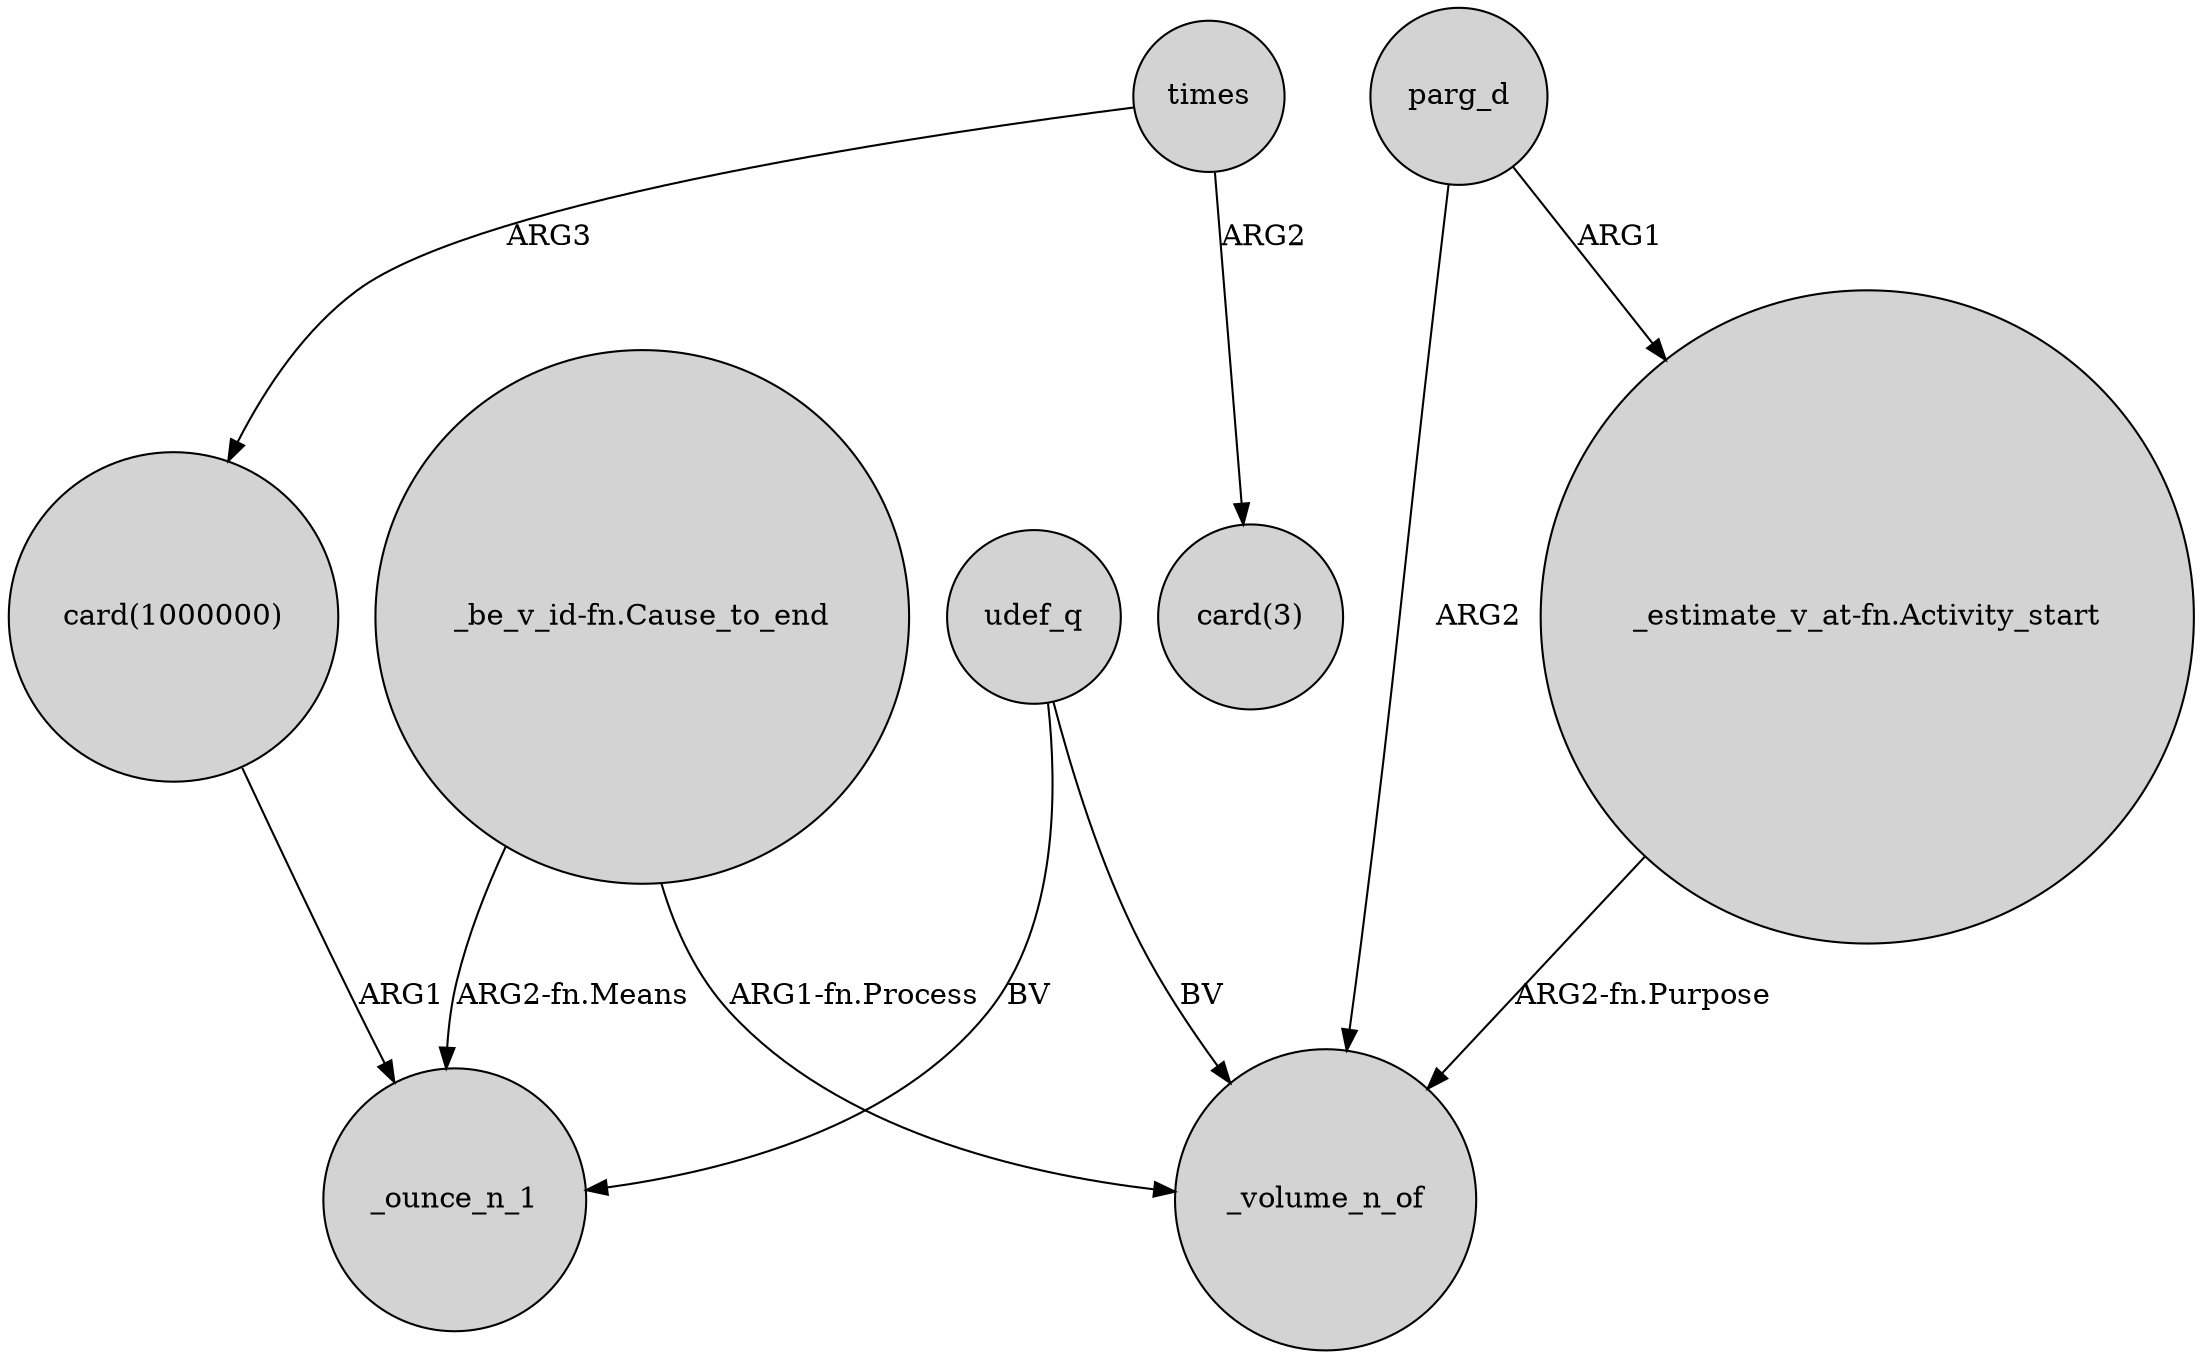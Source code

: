 digraph {
	node [shape=circle style=filled]
	times -> "card(1000000)" [label=ARG3]
	times -> "card(3)" [label=ARG2]
	"_be_v_id-fn.Cause_to_end" -> _ounce_n_1 [label="ARG2-fn.Means"]
	"card(1000000)" -> _ounce_n_1 [label=ARG1]
	udef_q -> _volume_n_of [label=BV]
	parg_d -> "_estimate_v_at-fn.Activity_start" [label=ARG1]
	parg_d -> _volume_n_of [label=ARG2]
	"_estimate_v_at-fn.Activity_start" -> _volume_n_of [label="ARG2-fn.Purpose"]
	"_be_v_id-fn.Cause_to_end" -> _volume_n_of [label="ARG1-fn.Process"]
	udef_q -> _ounce_n_1 [label=BV]
}
